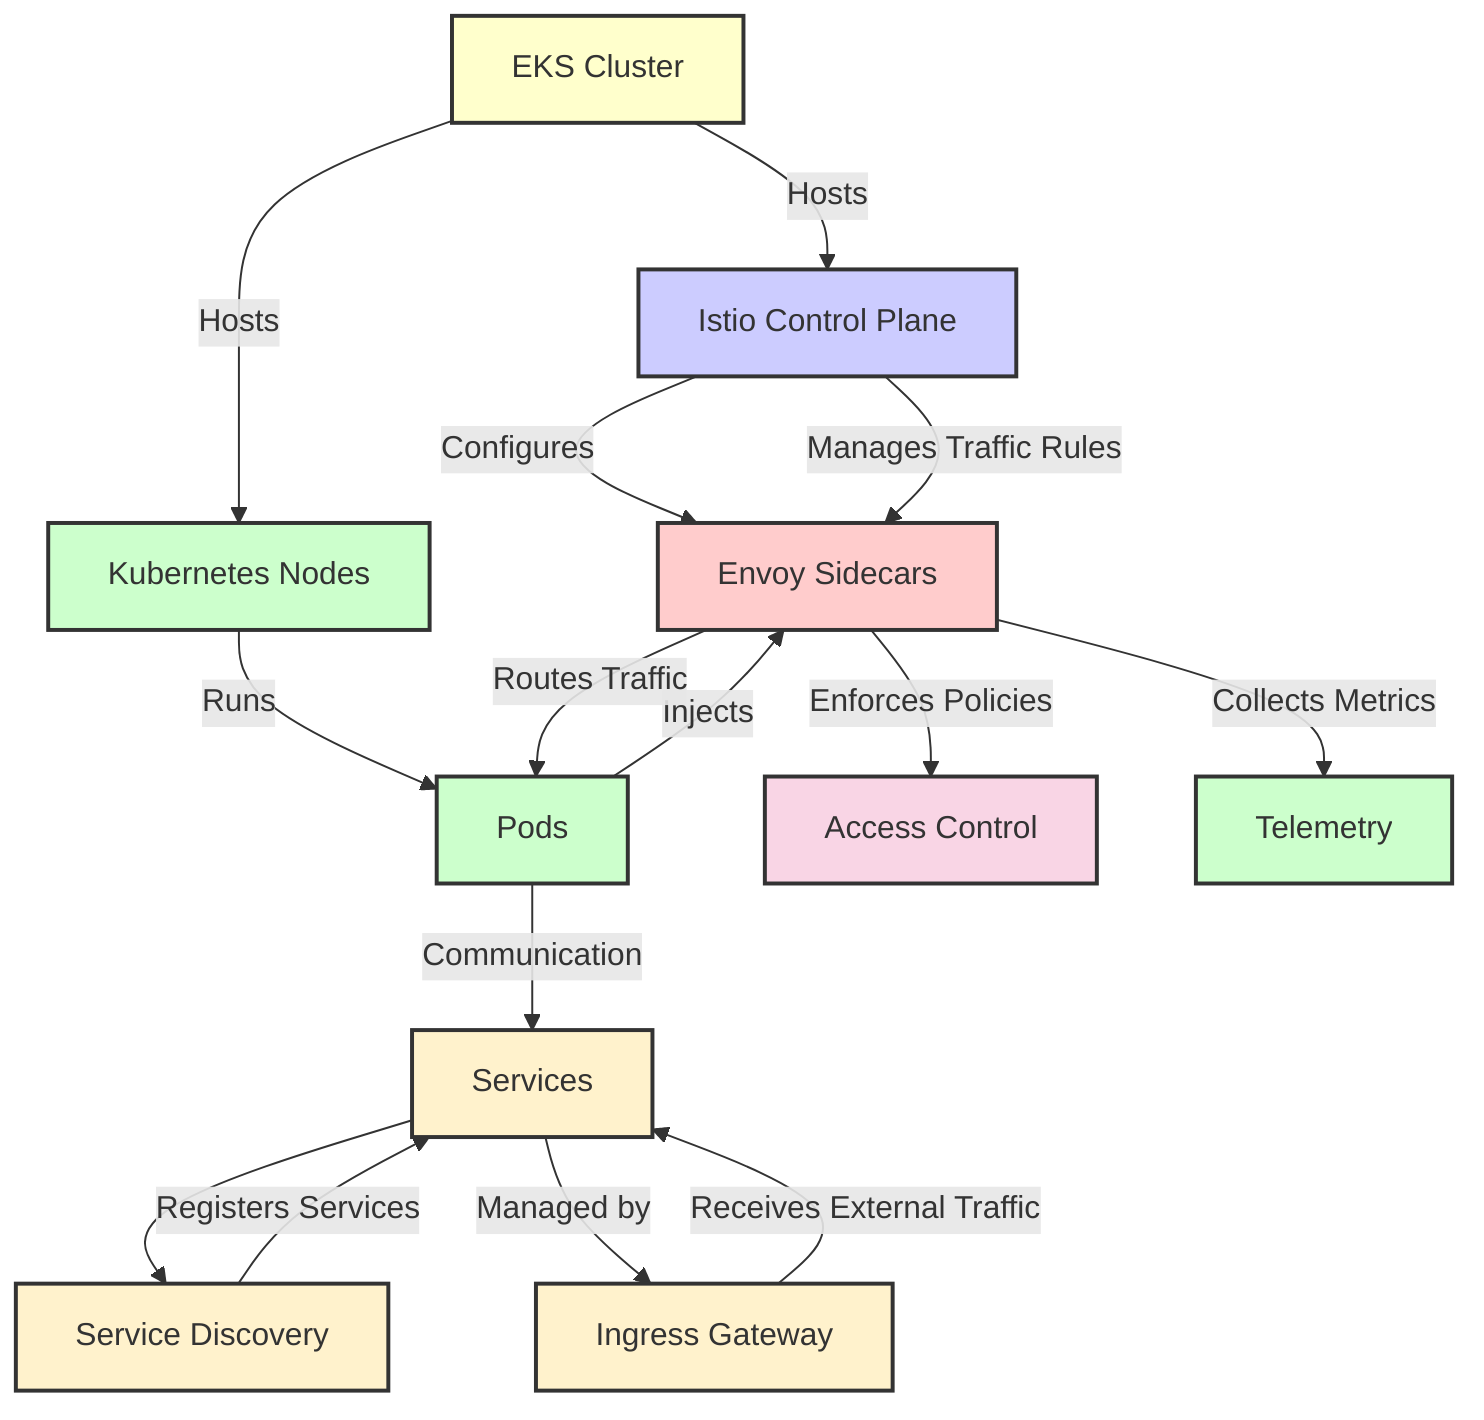 graph TB
    A[EKS Cluster] -->|Hosts| B[Istio Control Plane]
    A -->|Hosts| C[Kubernetes Nodes]
    B -->|Configures| D[Envoy Sidecars]
    C -->|Runs| E[Pods]
    E -->|Injects| D
    D -->|Routes Traffic| E
    E -->|Communication| F[Services]
    F --> G[Service Discovery]
    F -->|Managed by| H[Ingress Gateway]
    H -->|Receives External Traffic| F
    G -->|Registers Services| F
    B -->|Manages Traffic Rules| D
    D -->|Enforces Policies| I[Access Control]
    D -->|Collects Metrics| J[Telemetry]

    classDef cluster fill:#ffffcc,stroke:#333,stroke-width:2px, color:#333;
    classDef istio fill:#ccccff,stroke:#333,stroke-width:2px, color:#333;
    classDef k8s fill:#ccffcc,stroke:#333,stroke-width:2px, color:#333;
    classDef sidecar fill:#ffcccc,stroke:#333,stroke-width:2px, color:#333;
    classDef services fill:#fff2cc,stroke:#333,stroke-width:2px, color:#333;
    classDef policy fill:#f9d5e5,stroke:#333,stroke-width:2px, color:#333;
    classDef telemetry fill:#ccffcc,stroke:#333,stroke-width:2px, color:#333;

    class A cluster;
    class B istio;
    class C k8s;
    class D sidecar;
    class E k8s;
    class F services;
    class G services;
    class H services;
    class I policy;
    class J telemetry;